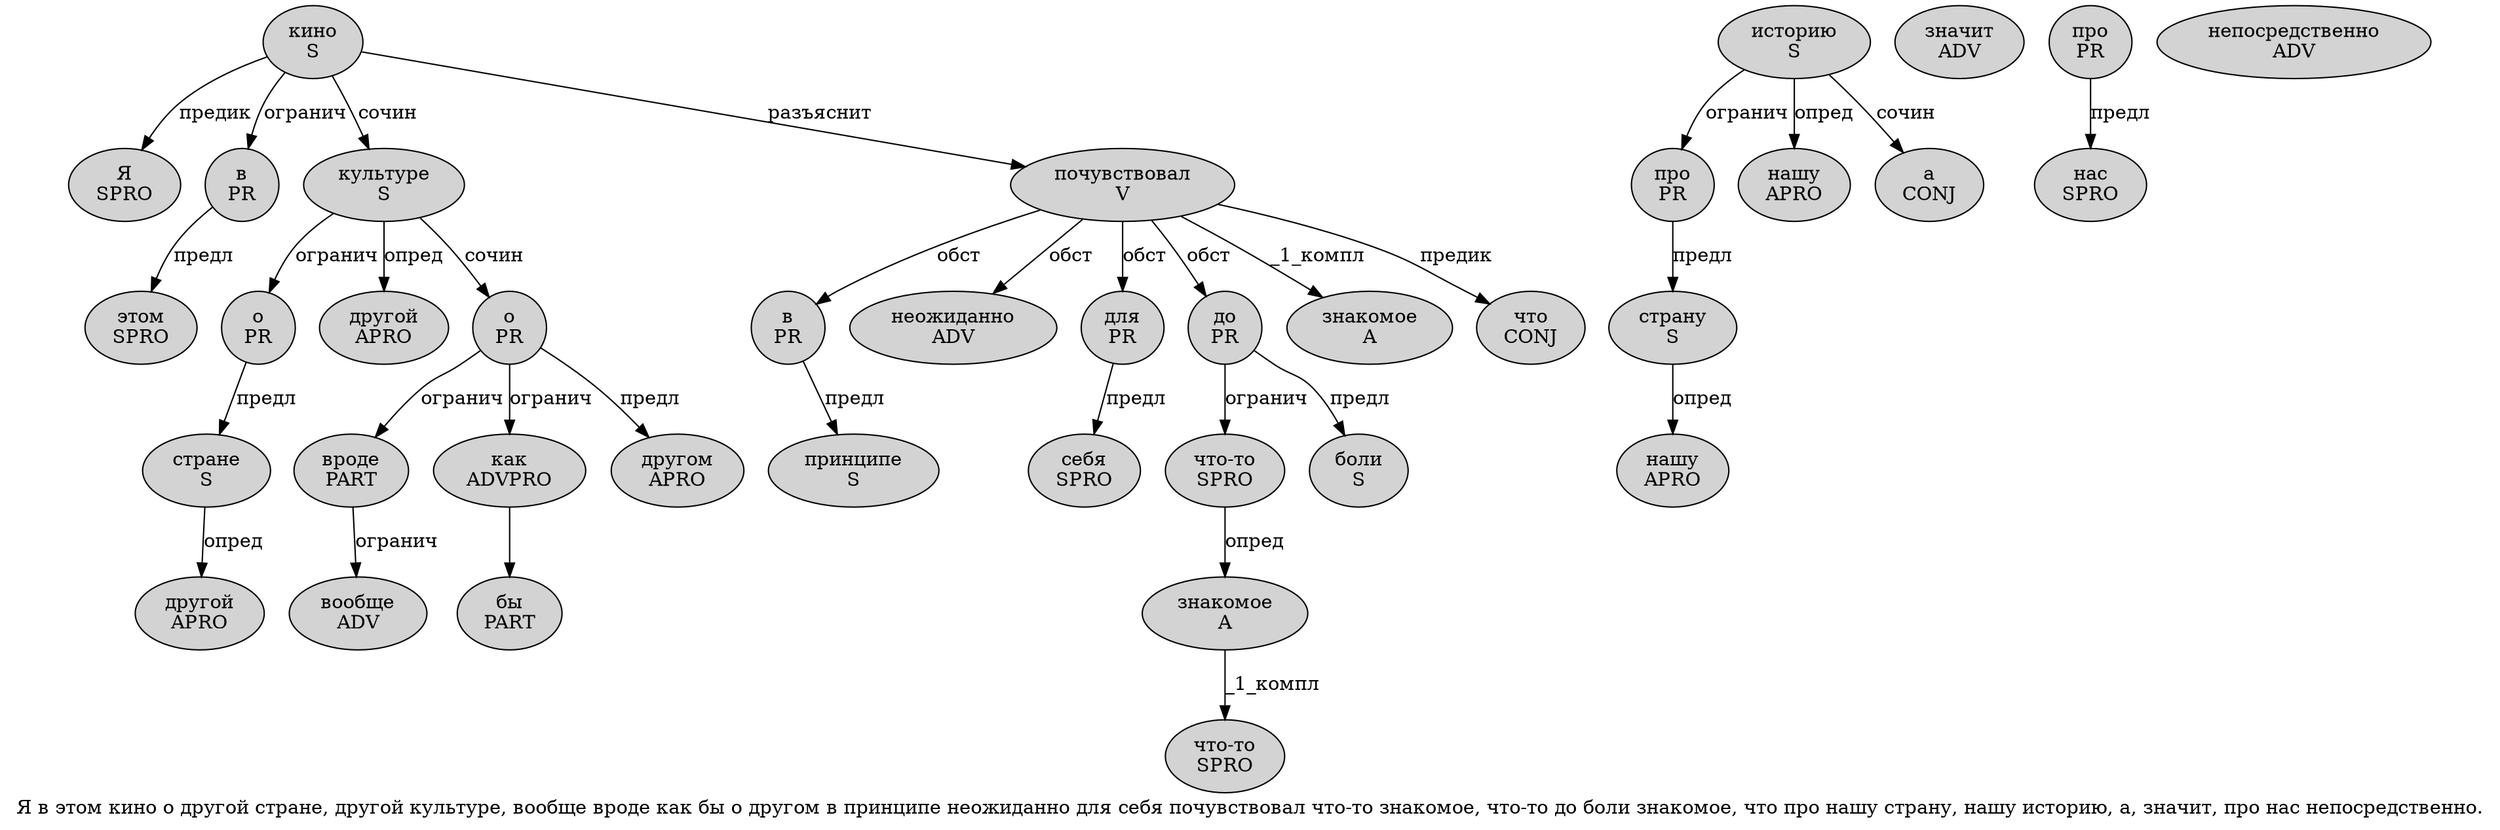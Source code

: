 digraph SENTENCE_1964 {
	graph [label="Я в этом кино о другой стране, другой культуре, вообще вроде как бы о другом в принципе неожиданно для себя почувствовал что-то знакомое, что-то до боли знакомое, что про нашу страну, нашу историю, а, значит, про нас непосредственно."]
	node [style=filled]
		0 [label="Я
SPRO" color="" fillcolor=lightgray penwidth=1 shape=ellipse]
		1 [label="в
PR" color="" fillcolor=lightgray penwidth=1 shape=ellipse]
		2 [label="этом
SPRO" color="" fillcolor=lightgray penwidth=1 shape=ellipse]
		3 [label="кино
S" color="" fillcolor=lightgray penwidth=1 shape=ellipse]
		4 [label="о
PR" color="" fillcolor=lightgray penwidth=1 shape=ellipse]
		5 [label="другой
APRO" color="" fillcolor=lightgray penwidth=1 shape=ellipse]
		6 [label="стране
S" color="" fillcolor=lightgray penwidth=1 shape=ellipse]
		8 [label="другой
APRO" color="" fillcolor=lightgray penwidth=1 shape=ellipse]
		9 [label="культуре
S" color="" fillcolor=lightgray penwidth=1 shape=ellipse]
		11 [label="вообще
ADV" color="" fillcolor=lightgray penwidth=1 shape=ellipse]
		12 [label="вроде
PART" color="" fillcolor=lightgray penwidth=1 shape=ellipse]
		13 [label="как
ADVPRO" color="" fillcolor=lightgray penwidth=1 shape=ellipse]
		14 [label="бы
PART" color="" fillcolor=lightgray penwidth=1 shape=ellipse]
		15 [label="о
PR" color="" fillcolor=lightgray penwidth=1 shape=ellipse]
		16 [label="другом
APRO" color="" fillcolor=lightgray penwidth=1 shape=ellipse]
		17 [label="в
PR" color="" fillcolor=lightgray penwidth=1 shape=ellipse]
		18 [label="принципе
S" color="" fillcolor=lightgray penwidth=1 shape=ellipse]
		19 [label="неожиданно
ADV" color="" fillcolor=lightgray penwidth=1 shape=ellipse]
		20 [label="для
PR" color="" fillcolor=lightgray penwidth=1 shape=ellipse]
		21 [label="себя
SPRO" color="" fillcolor=lightgray penwidth=1 shape=ellipse]
		22 [label="почувствовал
V" color="" fillcolor=lightgray penwidth=1 shape=ellipse]
		23 [label="что-то
SPRO" color="" fillcolor=lightgray penwidth=1 shape=ellipse]
		24 [label="знакомое
A" color="" fillcolor=lightgray penwidth=1 shape=ellipse]
		26 [label="что-то
SPRO" color="" fillcolor=lightgray penwidth=1 shape=ellipse]
		27 [label="до
PR" color="" fillcolor=lightgray penwidth=1 shape=ellipse]
		28 [label="боли
S" color="" fillcolor=lightgray penwidth=1 shape=ellipse]
		29 [label="знакомое
A" color="" fillcolor=lightgray penwidth=1 shape=ellipse]
		31 [label="что
CONJ" color="" fillcolor=lightgray penwidth=1 shape=ellipse]
		32 [label="про
PR" color="" fillcolor=lightgray penwidth=1 shape=ellipse]
		33 [label="нашу
APRO" color="" fillcolor=lightgray penwidth=1 shape=ellipse]
		34 [label="страну
S" color="" fillcolor=lightgray penwidth=1 shape=ellipse]
		36 [label="нашу
APRO" color="" fillcolor=lightgray penwidth=1 shape=ellipse]
		37 [label="историю
S" color="" fillcolor=lightgray penwidth=1 shape=ellipse]
		39 [label="а
CONJ" color="" fillcolor=lightgray penwidth=1 shape=ellipse]
		41 [label="значит
ADV" color="" fillcolor=lightgray penwidth=1 shape=ellipse]
		43 [label="про
PR" color="" fillcolor=lightgray penwidth=1 shape=ellipse]
		44 [label="нас
SPRO" color="" fillcolor=lightgray penwidth=1 shape=ellipse]
		45 [label="непосредственно
ADV" color="" fillcolor=lightgray penwidth=1 shape=ellipse]
			37 -> 32 [label="огранич"]
			37 -> 36 [label="опред"]
			37 -> 39 [label="сочин"]
			20 -> 21 [label="предл"]
			13 -> 14
			22 -> 17 [label="обст"]
			22 -> 19 [label="обст"]
			22 -> 20 [label="обст"]
			22 -> 27 [label="обст"]
			22 -> 29 [label="_1_компл"]
			22 -> 31 [label="предик"]
			23 -> 24 [label="опред"]
			43 -> 44 [label="предл"]
			3 -> 0 [label="предик"]
			3 -> 1 [label="огранич"]
			3 -> 9 [label="сочин"]
			3 -> 22 [label="разъяснит"]
			17 -> 18 [label="предл"]
			12 -> 11 [label="огранич"]
			32 -> 34 [label="предл"]
			15 -> 12 [label="огранич"]
			15 -> 13 [label="огранич"]
			15 -> 16 [label="предл"]
			27 -> 23 [label="огранич"]
			27 -> 28 [label="предл"]
			6 -> 5 [label="опред"]
			1 -> 2 [label="предл"]
			24 -> 26 [label="_1_компл"]
			9 -> 4 [label="огранич"]
			9 -> 8 [label="опред"]
			9 -> 15 [label="сочин"]
			4 -> 6 [label="предл"]
			34 -> 33 [label="опред"]
}